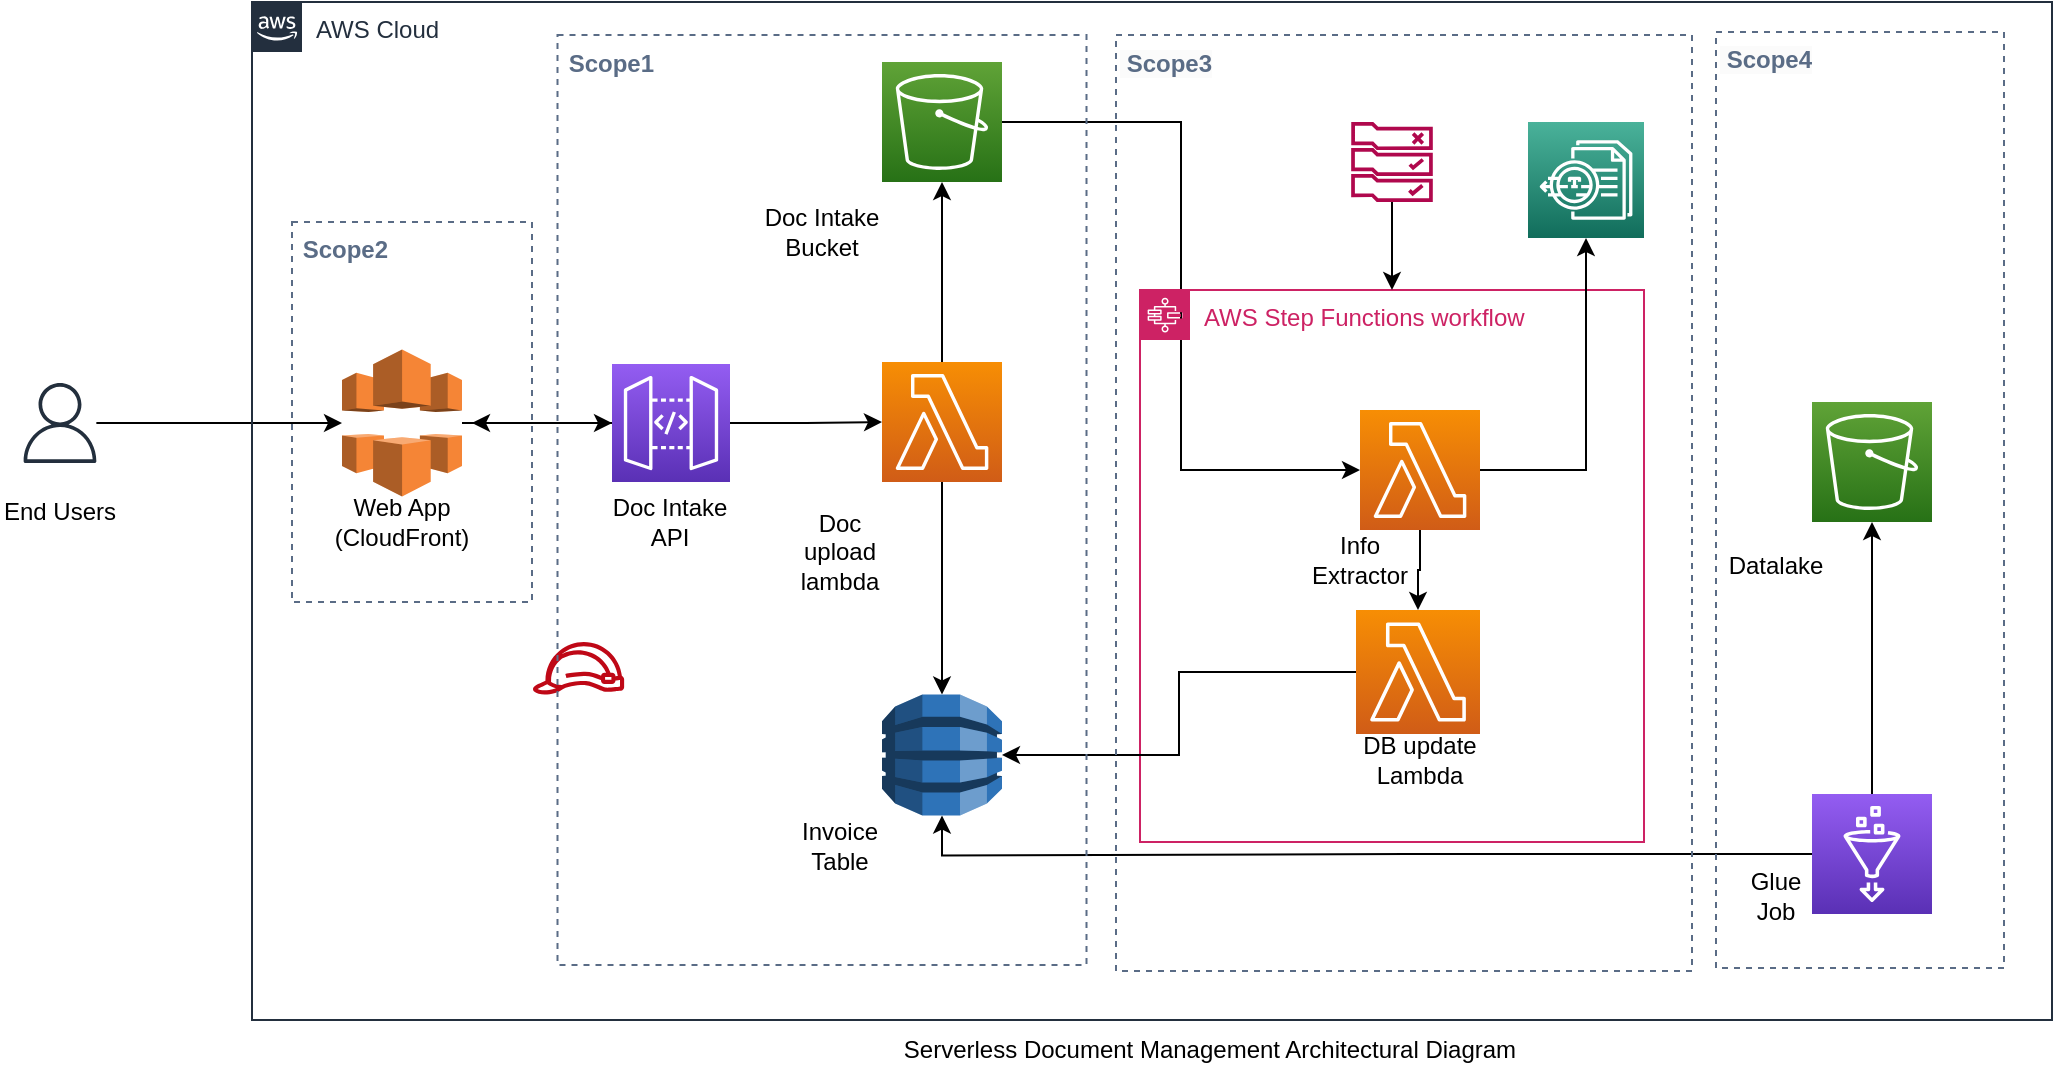 <mxfile version="21.0.6" type="device"><diagram id="Ht1M8jgEwFfnCIfOTk4-" name="Page-1"><mxGraphModel dx="954" dy="1516" grid="1" gridSize="12" guides="1" tooltips="1" connect="1" arrows="1" fold="1" page="1" pageScale="1" pageWidth="1600" pageHeight="900" math="0" shadow="0"><root><mxCell id="0"/><mxCell id="1" parent="0"/><mxCell id="wV6PmMRd4tdaE3y2Vwkj-12" style="edgeStyle=orthogonalEdgeStyle;rounded=0;orthogonalLoop=1;jettySize=auto;html=1;" edge="1" parent="1" source="wV6PmMRd4tdaE3y2Vwkj-1" target="wV6PmMRd4tdaE3y2Vwkj-11"><mxGeometry relative="1" as="geometry"/></mxCell><mxCell id="wV6PmMRd4tdaE3y2Vwkj-1" value="" style="sketch=0;outlineConnect=0;fontColor=#232F3E;gradientColor=none;fillColor=#232F3D;strokeColor=none;dashed=0;verticalLabelPosition=bottom;verticalAlign=top;align=center;html=1;fontSize=12;fontStyle=0;aspect=fixed;pointerEvents=1;shape=mxgraph.aws4.user;" vertex="1" parent="1"><mxGeometry x="40" y="-349.5" width="40" height="40" as="geometry"/></mxCell><mxCell id="wV6PmMRd4tdaE3y2Vwkj-2" value="AWS Cloud" style="points=[[0,0],[0.25,0],[0.5,0],[0.75,0],[1,0],[1,0.25],[1,0.5],[1,0.75],[1,1],[0.75,1],[0.5,1],[0.25,1],[0,1],[0,0.75],[0,0.5],[0,0.25]];outlineConnect=0;gradientColor=none;html=1;whiteSpace=wrap;fontSize=12;fontStyle=0;container=1;pointerEvents=0;collapsible=0;recursiveResize=0;shape=mxgraph.aws4.group;grIcon=mxgraph.aws4.group_aws_cloud_alt;strokeColor=#232F3E;fillColor=none;verticalAlign=top;align=left;spacingLeft=30;fontColor=#232F3E;dashed=0;" vertex="1" parent="1"><mxGeometry x="156" y="-540" width="900" height="509" as="geometry"/></mxCell><mxCell id="wV6PmMRd4tdaE3y2Vwkj-71" style="edgeStyle=orthogonalEdgeStyle;rounded=0;orthogonalLoop=1;jettySize=auto;html=1;" edge="1" parent="wV6PmMRd4tdaE3y2Vwkj-2" source="wV6PmMRd4tdaE3y2Vwkj-3" target="wV6PmMRd4tdaE3y2Vwkj-69"><mxGeometry relative="1" as="geometry"/></mxCell><mxCell id="wV6PmMRd4tdaE3y2Vwkj-74" style="edgeStyle=orthogonalEdgeStyle;rounded=0;orthogonalLoop=1;jettySize=auto;html=1;" edge="1" parent="wV6PmMRd4tdaE3y2Vwkj-2" source="wV6PmMRd4tdaE3y2Vwkj-3" target="wV6PmMRd4tdaE3y2Vwkj-5"><mxGeometry relative="1" as="geometry"/></mxCell><mxCell id="wV6PmMRd4tdaE3y2Vwkj-3" value="" style="sketch=0;points=[[0,0,0],[0.25,0,0],[0.5,0,0],[0.75,0,0],[1,0,0],[0,1,0],[0.25,1,0],[0.5,1,0],[0.75,1,0],[1,1,0],[0,0.25,0],[0,0.5,0],[0,0.75,0],[1,0.25,0],[1,0.5,0],[1,0.75,0]];outlineConnect=0;fontColor=#232F3E;gradientColor=#F78E04;gradientDirection=north;fillColor=#D05C17;strokeColor=#ffffff;dashed=0;verticalLabelPosition=bottom;verticalAlign=top;align=center;html=1;fontSize=12;fontStyle=0;aspect=fixed;shape=mxgraph.aws4.resourceIcon;resIcon=mxgraph.aws4.lambda;" vertex="1" parent="wV6PmMRd4tdaE3y2Vwkj-2"><mxGeometry x="315" y="180" width="60" height="60" as="geometry"/></mxCell><mxCell id="wV6PmMRd4tdaE3y2Vwkj-9" style="edgeStyle=orthogonalEdgeStyle;rounded=0;orthogonalLoop=1;jettySize=auto;html=1;entryX=0;entryY=0.5;entryDx=0;entryDy=0;entryPerimeter=0;" edge="1" parent="wV6PmMRd4tdaE3y2Vwkj-2" source="wV6PmMRd4tdaE3y2Vwkj-4" target="wV6PmMRd4tdaE3y2Vwkj-3"><mxGeometry relative="1" as="geometry"/></mxCell><mxCell id="wV6PmMRd4tdaE3y2Vwkj-15" style="edgeStyle=orthogonalEdgeStyle;rounded=0;orthogonalLoop=1;jettySize=auto;html=1;" edge="1" parent="wV6PmMRd4tdaE3y2Vwkj-2" source="wV6PmMRd4tdaE3y2Vwkj-4"><mxGeometry relative="1" as="geometry"><mxPoint x="110" y="210.5" as="targetPoint"/></mxGeometry></mxCell><mxCell id="wV6PmMRd4tdaE3y2Vwkj-4" value="" style="sketch=0;points=[[0,0,0],[0.25,0,0],[0.5,0,0],[0.75,0,0],[1,0,0],[0,1,0],[0.25,1,0],[0.5,1,0],[0.75,1,0],[1,1,0],[0,0.25,0],[0,0.5,0],[0,0.75,0],[1,0.25,0],[1,0.5,0],[1,0.75,0]];outlineConnect=0;fontColor=#232F3E;gradientColor=#945DF2;gradientDirection=north;fillColor=#5A30B5;strokeColor=#ffffff;dashed=0;verticalLabelPosition=bottom;verticalAlign=top;align=center;html=1;fontSize=12;fontStyle=0;aspect=fixed;shape=mxgraph.aws4.resourceIcon;resIcon=mxgraph.aws4.api_gateway;" vertex="1" parent="wV6PmMRd4tdaE3y2Vwkj-2"><mxGeometry x="180" y="181" width="59" height="59" as="geometry"/></mxCell><mxCell id="wV6PmMRd4tdaE3y2Vwkj-21" style="edgeStyle=orthogonalEdgeStyle;rounded=0;orthogonalLoop=1;jettySize=auto;html=1;entryX=0;entryY=0.5;entryDx=0;entryDy=0;entryPerimeter=0;" edge="1" parent="wV6PmMRd4tdaE3y2Vwkj-2" source="wV6PmMRd4tdaE3y2Vwkj-5" target="wV6PmMRd4tdaE3y2Vwkj-17"><mxGeometry relative="1" as="geometry"/></mxCell><mxCell id="wV6PmMRd4tdaE3y2Vwkj-5" value="" style="sketch=0;points=[[0,0,0],[0.25,0,0],[0.5,0,0],[0.75,0,0],[1,0,0],[0,1,0],[0.25,1,0],[0.5,1,0],[0.75,1,0],[1,1,0],[0,0.25,0],[0,0.5,0],[0,0.75,0],[1,0.25,0],[1,0.5,0],[1,0.75,0]];outlineConnect=0;fontColor=#232F3E;gradientColor=#60A337;gradientDirection=north;fillColor=#277116;strokeColor=#ffffff;dashed=0;verticalLabelPosition=bottom;verticalAlign=top;align=center;html=1;fontSize=12;fontStyle=0;aspect=fixed;shape=mxgraph.aws4.resourceIcon;resIcon=mxgraph.aws4.s3;" vertex="1" parent="wV6PmMRd4tdaE3y2Vwkj-2"><mxGeometry x="315" y="30" width="60" height="60" as="geometry"/></mxCell><mxCell id="wV6PmMRd4tdaE3y2Vwkj-14" style="edgeStyle=orthogonalEdgeStyle;rounded=0;orthogonalLoop=1;jettySize=auto;html=1;entryX=0;entryY=0.5;entryDx=0;entryDy=0;entryPerimeter=0;" edge="1" parent="wV6PmMRd4tdaE3y2Vwkj-2" source="wV6PmMRd4tdaE3y2Vwkj-11" target="wV6PmMRd4tdaE3y2Vwkj-4"><mxGeometry relative="1" as="geometry"/></mxCell><mxCell id="wV6PmMRd4tdaE3y2Vwkj-11" value="" style="outlineConnect=0;dashed=0;verticalLabelPosition=bottom;verticalAlign=top;align=center;html=1;shape=mxgraph.aws3.cloudfront;fillColor=#F58536;gradientColor=none;" vertex="1" parent="wV6PmMRd4tdaE3y2Vwkj-2"><mxGeometry x="45" y="173.75" width="60" height="73.5" as="geometry"/></mxCell><mxCell id="wV6PmMRd4tdaE3y2Vwkj-16" value="AWS Step Functions workflow" style="points=[[0,0],[0.25,0],[0.5,0],[0.75,0],[1,0],[1,0.25],[1,0.5],[1,0.75],[1,1],[0.75,1],[0.5,1],[0.25,1],[0,1],[0,0.75],[0,0.5],[0,0.25]];outlineConnect=0;gradientColor=none;html=1;whiteSpace=wrap;fontSize=12;fontStyle=0;container=1;pointerEvents=0;collapsible=0;recursiveResize=0;shape=mxgraph.aws4.group;grIcon=mxgraph.aws4.group_aws_step_functions_workflow;strokeColor=#CD2264;fillColor=none;verticalAlign=top;align=left;spacingLeft=30;fontColor=#CD2264;dashed=0;" vertex="1" parent="wV6PmMRd4tdaE3y2Vwkj-2"><mxGeometry x="444" y="144" width="252" height="276" as="geometry"/></mxCell><mxCell id="wV6PmMRd4tdaE3y2Vwkj-24" style="edgeStyle=orthogonalEdgeStyle;rounded=0;orthogonalLoop=1;jettySize=auto;html=1;entryX=0.5;entryY=0;entryDx=0;entryDy=0;entryPerimeter=0;" edge="1" parent="wV6PmMRd4tdaE3y2Vwkj-16" source="wV6PmMRd4tdaE3y2Vwkj-17" target="wV6PmMRd4tdaE3y2Vwkj-18"><mxGeometry relative="1" as="geometry"/></mxCell><mxCell id="wV6PmMRd4tdaE3y2Vwkj-17" value="" style="sketch=0;points=[[0,0,0],[0.25,0,0],[0.5,0,0],[0.75,0,0],[1,0,0],[0,1,0],[0.25,1,0],[0.5,1,0],[0.75,1,0],[1,1,0],[0,0.25,0],[0,0.5,0],[0,0.75,0],[1,0.25,0],[1,0.5,0],[1,0.75,0]];outlineConnect=0;fontColor=#232F3E;gradientColor=#F78E04;gradientDirection=north;fillColor=#D05C17;strokeColor=#ffffff;dashed=0;verticalLabelPosition=bottom;verticalAlign=top;align=center;html=1;fontSize=12;fontStyle=0;aspect=fixed;shape=mxgraph.aws4.resourceIcon;resIcon=mxgraph.aws4.lambda;" vertex="1" parent="wV6PmMRd4tdaE3y2Vwkj-16"><mxGeometry x="110" y="60" width="60" height="60" as="geometry"/></mxCell><mxCell id="wV6PmMRd4tdaE3y2Vwkj-18" value="" style="sketch=0;points=[[0,0,0],[0.25,0,0],[0.5,0,0],[0.75,0,0],[1,0,0],[0,1,0],[0.25,1,0],[0.5,1,0],[0.75,1,0],[1,1,0],[0,0.25,0],[0,0.5,0],[0,0.75,0],[1,0.25,0],[1,0.5,0],[1,0.75,0]];outlineConnect=0;fontColor=#232F3E;gradientColor=#F78E04;gradientDirection=north;fillColor=#D05C17;strokeColor=#ffffff;dashed=0;verticalLabelPosition=bottom;verticalAlign=top;align=center;html=1;fontSize=12;fontStyle=0;aspect=fixed;shape=mxgraph.aws4.resourceIcon;resIcon=mxgraph.aws4.lambda;" vertex="1" parent="wV6PmMRd4tdaE3y2Vwkj-16"><mxGeometry x="108" y="160" width="62" height="62" as="geometry"/></mxCell><mxCell id="wV6PmMRd4tdaE3y2Vwkj-49" value="Info Extractor" style="text;html=1;strokeColor=none;fillColor=none;align=center;verticalAlign=middle;whiteSpace=wrap;rounded=0;" vertex="1" parent="wV6PmMRd4tdaE3y2Vwkj-16"><mxGeometry x="80" y="120" width="60" height="30" as="geometry"/></mxCell><mxCell id="wV6PmMRd4tdaE3y2Vwkj-50" value="DB update Lambda" style="text;html=1;strokeColor=none;fillColor=none;align=center;verticalAlign=middle;whiteSpace=wrap;rounded=0;" vertex="1" parent="wV6PmMRd4tdaE3y2Vwkj-16"><mxGeometry x="110" y="220" width="60" height="30" as="geometry"/></mxCell><mxCell id="wV6PmMRd4tdaE3y2Vwkj-35" style="edgeStyle=orthogonalEdgeStyle;rounded=0;orthogonalLoop=1;jettySize=auto;html=1;" edge="1" parent="wV6PmMRd4tdaE3y2Vwkj-2" source="wV6PmMRd4tdaE3y2Vwkj-30" target="wV6PmMRd4tdaE3y2Vwkj-33"><mxGeometry relative="1" as="geometry"/></mxCell><mxCell id="wV6PmMRd4tdaE3y2Vwkj-73" style="edgeStyle=orthogonalEdgeStyle;rounded=0;orthogonalLoop=1;jettySize=auto;html=1;entryX=0.5;entryY=1;entryDx=0;entryDy=0;entryPerimeter=0;" edge="1" parent="wV6PmMRd4tdaE3y2Vwkj-2" source="wV6PmMRd4tdaE3y2Vwkj-30" target="wV6PmMRd4tdaE3y2Vwkj-69"><mxGeometry relative="1" as="geometry"/></mxCell><mxCell id="wV6PmMRd4tdaE3y2Vwkj-30" value="" style="sketch=0;points=[[0,0,0],[0.25,0,0],[0.5,0,0],[0.75,0,0],[1,0,0],[0,1,0],[0.25,1,0],[0.5,1,0],[0.75,1,0],[1,1,0],[0,0.25,0],[0,0.5,0],[0,0.75,0],[1,0.25,0],[1,0.5,0],[1,0.75,0]];outlineConnect=0;fontColor=#232F3E;gradientColor=#945DF2;gradientDirection=north;fillColor=#5A30B5;strokeColor=#ffffff;dashed=0;verticalLabelPosition=bottom;verticalAlign=top;align=center;html=1;fontSize=12;fontStyle=0;aspect=fixed;shape=mxgraph.aws4.resourceIcon;resIcon=mxgraph.aws4.glue;" vertex="1" parent="wV6PmMRd4tdaE3y2Vwkj-2"><mxGeometry x="780" y="396" width="60" height="60" as="geometry"/></mxCell><mxCell id="wV6PmMRd4tdaE3y2Vwkj-33" value="" style="sketch=0;points=[[0,0,0],[0.25,0,0],[0.5,0,0],[0.75,0,0],[1,0,0],[0,1,0],[0.25,1,0],[0.5,1,0],[0.75,1,0],[1,1,0],[0,0.25,0],[0,0.5,0],[0,0.75,0],[1,0.25,0],[1,0.5,0],[1,0.75,0]];outlineConnect=0;fontColor=#232F3E;gradientColor=#60A337;gradientDirection=north;fillColor=#277116;strokeColor=#ffffff;dashed=0;verticalLabelPosition=bottom;verticalAlign=top;align=center;html=1;fontSize=12;fontStyle=0;aspect=fixed;shape=mxgraph.aws4.resourceIcon;resIcon=mxgraph.aws4.s3;" vertex="1" parent="wV6PmMRd4tdaE3y2Vwkj-2"><mxGeometry x="780" y="200" width="60" height="60" as="geometry"/></mxCell><mxCell id="wV6PmMRd4tdaE3y2Vwkj-43" value="&lt;b&gt;&amp;nbsp;Scope2&lt;/b&gt;" style="fillColor=none;strokeColor=#5A6C86;dashed=1;verticalAlign=top;fontStyle=0;fontColor=#5A6C86;whiteSpace=wrap;html=1;align=left;" vertex="1" parent="wV6PmMRd4tdaE3y2Vwkj-2"><mxGeometry x="20" y="110" width="120" height="190" as="geometry"/></mxCell><mxCell id="wV6PmMRd4tdaE3y2Vwkj-46" value="Web App (CloudFront)" style="text;html=1;strokeColor=none;fillColor=none;align=center;verticalAlign=middle;whiteSpace=wrap;rounded=0;" vertex="1" parent="wV6PmMRd4tdaE3y2Vwkj-2"><mxGeometry x="45" y="245" width="60" height="30" as="geometry"/></mxCell><mxCell id="wV6PmMRd4tdaE3y2Vwkj-47" value="Doc Intake API" style="text;html=1;strokeColor=none;fillColor=none;align=center;verticalAlign=middle;whiteSpace=wrap;rounded=0;" vertex="1" parent="wV6PmMRd4tdaE3y2Vwkj-2"><mxGeometry x="179" y="245" width="60" height="30" as="geometry"/></mxCell><mxCell id="wV6PmMRd4tdaE3y2Vwkj-48" value="Doc upload lambda" style="text;html=1;strokeColor=none;fillColor=none;align=center;verticalAlign=middle;whiteSpace=wrap;rounded=0;" vertex="1" parent="wV6PmMRd4tdaE3y2Vwkj-2"><mxGeometry x="264" y="260" width="60" height="30" as="geometry"/></mxCell><mxCell id="wV6PmMRd4tdaE3y2Vwkj-51" value="Invoice Table" style="text;html=1;strokeColor=none;fillColor=none;align=center;verticalAlign=middle;whiteSpace=wrap;rounded=0;" vertex="1" parent="wV6PmMRd4tdaE3y2Vwkj-2"><mxGeometry x="264" y="406.75" width="60" height="30" as="geometry"/></mxCell><mxCell id="wV6PmMRd4tdaE3y2Vwkj-52" value="Glue &lt;br&gt;Job" style="text;html=1;strokeColor=none;fillColor=none;align=center;verticalAlign=middle;whiteSpace=wrap;rounded=0;" vertex="1" parent="wV6PmMRd4tdaE3y2Vwkj-2"><mxGeometry x="732" y="432" width="60" height="30" as="geometry"/></mxCell><mxCell id="wV6PmMRd4tdaE3y2Vwkj-53" value="Datalake" style="text;html=1;strokeColor=none;fillColor=none;align=center;verticalAlign=middle;whiteSpace=wrap;rounded=0;" vertex="1" parent="wV6PmMRd4tdaE3y2Vwkj-2"><mxGeometry x="732" y="267" width="60" height="30" as="geometry"/></mxCell><mxCell id="wV6PmMRd4tdaE3y2Vwkj-58" value="" style="sketch=0;points=[[0,0,0],[0.25,0,0],[0.5,0,0],[0.75,0,0],[1,0,0],[0,1,0],[0.25,1,0],[0.5,1,0],[0.75,1,0],[1,1,0],[0,0.25,0],[0,0.5,0],[0,0.75,0],[1,0.25,0],[1,0.5,0],[1,0.75,0]];outlineConnect=0;fontColor=#232F3E;gradientColor=#4AB29A;gradientDirection=north;fillColor=#116D5B;strokeColor=#ffffff;dashed=0;verticalLabelPosition=bottom;verticalAlign=top;align=center;html=1;fontSize=12;fontStyle=0;aspect=fixed;shape=mxgraph.aws4.resourceIcon;resIcon=mxgraph.aws4.textract;" vertex="1" parent="wV6PmMRd4tdaE3y2Vwkj-2"><mxGeometry x="638" y="60" width="58" height="58" as="geometry"/></mxCell><mxCell id="wV6PmMRd4tdaE3y2Vwkj-63" value="" style="sketch=0;outlineConnect=0;fontColor=#232F3E;gradientColor=none;fillColor=#BF0816;strokeColor=none;dashed=0;verticalLabelPosition=bottom;verticalAlign=top;align=center;html=1;fontSize=12;fontStyle=0;aspect=fixed;pointerEvents=1;shape=mxgraph.aws4.role;" vertex="1" parent="wV6PmMRd4tdaE3y2Vwkj-2"><mxGeometry x="140" y="320" width="46.53" height="26.25" as="geometry"/></mxCell><mxCell id="wV6PmMRd4tdaE3y2Vwkj-64" value="Doc Intake Bucket" style="text;html=1;strokeColor=none;fillColor=none;align=center;verticalAlign=middle;whiteSpace=wrap;rounded=0;" vertex="1" parent="wV6PmMRd4tdaE3y2Vwkj-2"><mxGeometry x="255" y="100" width="60" height="30" as="geometry"/></mxCell><mxCell id="wV6PmMRd4tdaE3y2Vwkj-69" value="" style="outlineConnect=0;dashed=0;verticalLabelPosition=bottom;verticalAlign=top;align=center;html=1;shape=mxgraph.aws3.dynamo_db;fillColor=#2E73B8;gradientColor=none;" vertex="1" parent="wV6PmMRd4tdaE3y2Vwkj-2"><mxGeometry x="315" y="346.25" width="60" height="60.5" as="geometry"/></mxCell><mxCell id="wV6PmMRd4tdaE3y2Vwkj-70" style="edgeStyle=orthogonalEdgeStyle;rounded=0;orthogonalLoop=1;jettySize=auto;html=1;entryX=1;entryY=0.5;entryDx=0;entryDy=0;entryPerimeter=0;" edge="1" parent="wV6PmMRd4tdaE3y2Vwkj-2" source="wV6PmMRd4tdaE3y2Vwkj-18" target="wV6PmMRd4tdaE3y2Vwkj-69"><mxGeometry relative="1" as="geometry"/></mxCell><mxCell id="wV6PmMRd4tdaE3y2Vwkj-42" value="&lt;b&gt;&amp;nbsp;Scope1&lt;/b&gt;" style="fillColor=none;strokeColor=#5A6C86;dashed=1;verticalAlign=top;fontStyle=0;fontColor=#5A6C86;whiteSpace=wrap;html=1;align=left;" vertex="1" parent="wV6PmMRd4tdaE3y2Vwkj-2"><mxGeometry x="152.75" y="16.5" width="264.5" height="465" as="geometry"/></mxCell><mxCell id="wV6PmMRd4tdaE3y2Vwkj-37" value="&lt;span style=&quot;color: rgb(90, 108, 134); font-family: Helvetica; font-size: 12px; font-style: normal; font-variant-ligatures: normal; font-variant-caps: normal; letter-spacing: normal; orphans: 2; text-align: left; text-indent: 0px; text-transform: none; widows: 2; word-spacing: 0px; -webkit-text-stroke-width: 0px; background-color: rgb(251, 251, 251); text-decoration-thickness: initial; text-decoration-style: initial; text-decoration-color: initial; float: none; display: inline !important;&quot;&gt;&lt;b&gt;&amp;nbsp;Scope3&lt;/b&gt;&lt;/span&gt;" style="fillColor=none;strokeColor=#5A6C86;dashed=1;verticalAlign=top;fontStyle=0;fontColor=#5A6C86;whiteSpace=wrap;html=1;align=left;" vertex="1" parent="wV6PmMRd4tdaE3y2Vwkj-2"><mxGeometry x="432" y="16.5" width="288" height="468" as="geometry"/></mxCell><mxCell id="wV6PmMRd4tdaE3y2Vwkj-76" value="&lt;span style=&quot;color: rgb(90, 108, 134); font-family: Helvetica; font-size: 12px; font-style: normal; font-variant-ligatures: normal; font-variant-caps: normal; letter-spacing: normal; orphans: 2; text-align: left; text-indent: 0px; text-transform: none; widows: 2; word-spacing: 0px; -webkit-text-stroke-width: 0px; background-color: rgb(251, 251, 251); text-decoration-thickness: initial; text-decoration-style: initial; text-decoration-color: initial; float: none; display: inline !important;&quot;&gt;&lt;b&gt;&amp;nbsp;Scope4&lt;/b&gt;&lt;/span&gt;" style="fillColor=none;strokeColor=#5A6C86;dashed=1;verticalAlign=top;fontStyle=0;fontColor=#5A6C86;whiteSpace=wrap;html=1;align=left;" vertex="1" parent="wV6PmMRd4tdaE3y2Vwkj-2"><mxGeometry x="732" y="15" width="144" height="468" as="geometry"/></mxCell><mxCell id="wV6PmMRd4tdaE3y2Vwkj-25" value="" style="sketch=0;outlineConnect=0;fontColor=#232F3E;gradientColor=none;fillColor=#B0084D;strokeColor=none;dashed=0;verticalLabelPosition=bottom;verticalAlign=top;align=center;html=1;fontSize=12;fontStyle=0;aspect=fixed;pointerEvents=1;shape=mxgraph.aws4.rule_2;" vertex="1" parent="wV6PmMRd4tdaE3y2Vwkj-2"><mxGeometry x="549.47" y="60" width="41.06" height="40" as="geometry"/></mxCell><mxCell id="wV6PmMRd4tdaE3y2Vwkj-28" value="" style="edgeStyle=orthogonalEdgeStyle;rounded=0;orthogonalLoop=1;jettySize=auto;html=1;entryX=0.5;entryY=0;entryDx=0;entryDy=0;" edge="1" parent="wV6PmMRd4tdaE3y2Vwkj-2" source="wV6PmMRd4tdaE3y2Vwkj-25" target="wV6PmMRd4tdaE3y2Vwkj-16"><mxGeometry relative="1" as="geometry"><mxPoint x="564" y="164" as="targetPoint"/></mxGeometry></mxCell><mxCell id="wV6PmMRd4tdaE3y2Vwkj-77" style="edgeStyle=orthogonalEdgeStyle;rounded=0;orthogonalLoop=1;jettySize=auto;html=1;entryX=0.5;entryY=1;entryDx=0;entryDy=0;entryPerimeter=0;" edge="1" parent="wV6PmMRd4tdaE3y2Vwkj-2" source="wV6PmMRd4tdaE3y2Vwkj-17" target="wV6PmMRd4tdaE3y2Vwkj-58"><mxGeometry relative="1" as="geometry"/></mxCell><mxCell id="wV6PmMRd4tdaE3y2Vwkj-55" value="Serverless Document Management Architectural Diagram" style="text;html=1;strokeColor=none;fillColor=none;align=center;verticalAlign=middle;whiteSpace=wrap;rounded=0;" vertex="1" parent="1"><mxGeometry x="480" y="-31" width="310" height="30" as="geometry"/></mxCell><mxCell id="wV6PmMRd4tdaE3y2Vwkj-57" value="End Users" style="text;html=1;strokeColor=none;fillColor=none;align=center;verticalAlign=middle;whiteSpace=wrap;rounded=0;" vertex="1" parent="1"><mxGeometry x="30" y="-300" width="60" height="30" as="geometry"/></mxCell></root></mxGraphModel></diagram></mxfile>